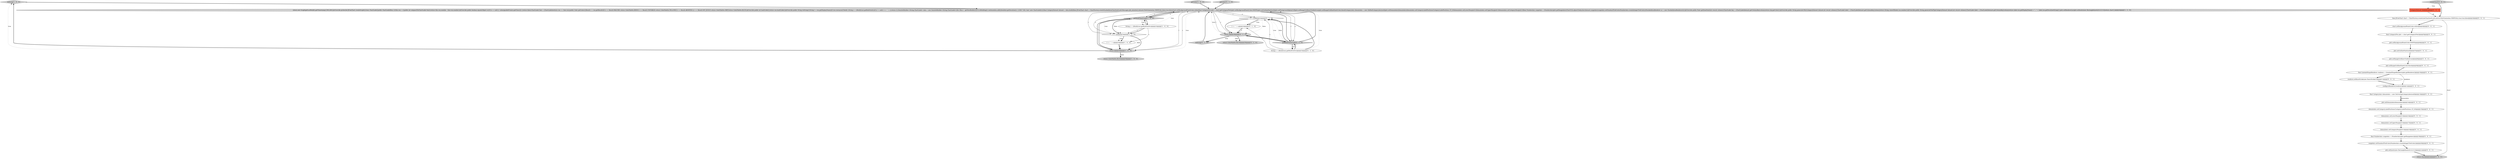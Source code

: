 digraph {
7 [style = filled, label = "toString['1', '0', '0']", fillcolor = lightgray, shape = diamond image = "AAA0AAABBB1BBB"];
0 [style = filled, label = "String s = ((Build)run).getBuiltOnStr()@@@33@@@['1', '0', '0']", fillcolor = white, shape = ellipse image = "AAA0AAABBB1BBB"];
2 [style = filled, label = "getBuildTimeGraph['1', '0', '0']", fillcolor = lightgray, shape = diamond image = "AAA0AAABBB1BBB"];
15 [style = filled, label = "toString['0', '1', '0']", fillcolor = lightgray, shape = diamond image = "AAA0AAABBB2BBB"];
35 [style = filled, label = "plot.setBackgroundPaint(Color.WHITE)@@@6@@@['0', '0', '1']", fillcolor = white, shape = ellipse image = "AAA0AAABBB3BBB"];
4 [style = filled, label = "l += ' ' + s@@@34@@@['1', '0', '0']", fillcolor = white, shape = ellipse image = "AAA0AAABBB1BBB"];
5 [style = filled, label = "s != null@@@34@@@['1', '0', '0']", fillcolor = white, shape = diamond image = "AAA0AAABBB1BBB"];
14 [style = filled, label = "getColor['0', '1', '0']", fillcolor = lightgray, shape = diamond image = "AAA0AAABBB2BBB"];
1 [style = filled, label = "return new Graph(getLastBuild().getTimestamp(),500,400){@Override protected JFreeChart createGraph(){class ChartLabel{public ChartLabel(Run r){this.run = r}public int compareTo(ChartLabel that){return this.run.number - that.run.number}@Override public boolean equals(Object o){if (o == null || !.isAssignableFrom(o.getClass())) {return false}ChartLabel that = (ChartLabel)oreturn run == that.run}public Color getColor(){Result r = run.getResult()if (r == Result.FAILURE) return ColorPalette.REDif (r == Result.UNSTABLE) return ColorPalette.YELLOWif (r == Result.ABORTED || r == Result.NOT_BUILT) return ColorPalette.GREYreturn ColorPalette.BLUE}@Override public int hashCode(){return run.hashCode()}@Override public String toString(){String l = run.getDisplayName()if (run instanceof Build) {String s = ((Build)run).getBuiltOnStr()if (s != null) l += ' ' + s}return l}}DataSetBuilder<String,ChartLabel> data = new DataSetBuilder<String,ChartLabel>()for (Run r : getNewBuilds()){if (r.isBuilding()) continuedata.add(((double)r.getDuration()) / (1000 * 60),\"min\",new ChartLabel(r))}final CategoryDataset dataset = data.build()final JFreeChart chart = ChartFactory.createStackedAreaChart(null,null,Messages.Job_minutes(),dataset,PlotOrientation.VERTICAL,false,true,false)chart.setBackgroundPaint(Color.white)final CategoryPlot plot = chart.getCategoryPlot()plot.setBackgroundPaint(Color.WHITE)plot.setOutlinePaint(null)plot.setForegroundAlpha(0.8f)plot.setRangeGridlinesVisible(true)plot.setRangeGridlinePaint(Color.black)CategoryAxis domainAxis = new ShiftedCategoryAxis(null)plot.setDomainAxis(domainAxis)domainAxis.setCategoryLabelPositions(CategoryLabelPositions.UP_90)domainAxis.setLowerMargin(0.0)domainAxis.setUpperMargin(0.0)domainAxis.setCategoryMargin(0.0)final NumberAxis rangeAxis = (NumberAxis)plot.getRangeAxis()ChartUtil.adjustChebyshev(dataset,rangeAxis)rangeAxis.setStandardTickUnits(NumberAxis.createIntegerTickUnits())StackedAreaRenderer ar = new StackedAreaRenderer2(){@Override public Paint getItemPaint(int row,int column){ChartLabel key = (ChartLabel)dataset.getColumnKey(column)return key.getColor()}@Override public String generateURL(CategoryDataset dataset,int row,int column){ChartLabel label = (ChartLabel)dataset.getColumnKey(column)return String.valueOf(label.run.number)}@Override public String generateToolTip(CategoryDataset dataset,int row,int column){ChartLabel label = (ChartLabel)dataset.getColumnKey(column)return label.run.getDisplayName() + \" : \" + label.run.getDurationString()}}plot.setRenderer(ar)plot.setInsets(new RectangleInsets(0,0,0,5.0))return chart}}@@@3@@@['1', '1', '0']", fillcolor = lightgray, shape = ellipse image = "AAA0AAABBB1BBB"];
31 [style = filled, label = "rangeAxis.setStandardTickUnits(NumberAxis.createIntegerTickUnits())@@@20@@@['0', '0', '1']", fillcolor = white, shape = ellipse image = "AAA0AAABBB3BBB"];
20 [style = filled, label = "chart.setBackgroundPaint(Color.white)@@@4@@@['0', '0', '1']", fillcolor = white, shape = ellipse image = "AAA0AAABBB3BBB"];
25 [style = filled, label = "domainAxis.setCategoryLabelPositions(CategoryLabelPositions.UP_90)@@@15@@@['0', '0', '1']", fillcolor = white, shape = ellipse image = "AAA0AAABBB3BBB"];
29 [style = filled, label = "createChart['0', '0', '1']", fillcolor = lightgray, shape = diamond image = "AAA0AAABBB3BBB"];
26 [style = filled, label = "domainAxis.setCategoryMargin(0.0)@@@18@@@['0', '0', '1']", fillcolor = white, shape = ellipse image = "AAA0AAABBB3BBB"];
27 [style = filled, label = "renderer.setBaseStroke(new BasicStroke(3))@@@11@@@['0', '0', '1']", fillcolor = white, shape = ellipse image = "AAA0AAABBB3BBB"];
36 [style = filled, label = "final CategoryPlot plot = chart.getCategoryPlot()@@@5@@@['0', '0', '1']", fillcolor = white, shape = ellipse image = "AAA0AAABBB3BBB"];
22 [style = filled, label = "configureRenderer(renderer)@@@12@@@['0', '0', '1']", fillcolor = white, shape = ellipse image = "AAA0AAABBB3BBB"];
10 [style = filled, label = "String s = ((Build)run).getBuiltOnStr()@@@33@@@['0', '1', '0']", fillcolor = white, shape = ellipse image = "AAA0AAABBB2BBB"];
24 [style = filled, label = "final NumberAxis rangeAxis = (NumberAxis)plot.getRangeAxis()@@@19@@@['0', '0', '1']", fillcolor = white, shape = ellipse image = "AAA0AAABBB3BBB"];
8 [style = filled, label = "return ColorPalette.BLUE@@@25@@@['1', '0', '0']", fillcolor = lightgray, shape = ellipse image = "AAA0AAABBB1BBB"];
12 [style = filled, label = "s != null@@@34@@@['0', '1', '0']", fillcolor = white, shape = diamond image = "AAA0AAABBB2BBB"];
28 [style = filled, label = "plot.setOutlinePaint(null)@@@7@@@['0', '0', '1']", fillcolor = white, shape = ellipse image = "AAA0AAABBB3BBB"];
16 [style = filled, label = "return ColorPalette.BLUE@@@25@@@['0', '1', '0']", fillcolor = lightgray, shape = ellipse image = "AAA0AAABBB2BBB"];
21 [style = filled, label = "final LineAndShapeRenderer renderer = (LineAndShapeRenderer)plot.getRenderer()@@@10@@@['0', '0', '1']", fillcolor = white, shape = ellipse image = "AAA0AAABBB3BBB"];
32 [style = filled, label = "plot.setRangeGridlinePaint(Color.black)@@@9@@@['0', '0', '1']", fillcolor = white, shape = ellipse image = "AAA0AAABBB3BBB"];
13 [style = filled, label = "l += ' ' + s@@@34@@@['0', '1', '0']", fillcolor = white, shape = ellipse image = "AAA0AAABBB2BBB"];
6 [style = filled, label = "getColor['1', '0', '0']", fillcolor = lightgray, shape = diamond image = "AAA0AAABBB1BBB"];
18 [style = filled, label = "domainAxis.setLowerMargin(0.0)@@@16@@@['0', '0', '1']", fillcolor = white, shape = ellipse image = "AAA0AAABBB3BBB"];
37 [style = filled, label = "plot.setDomainAxis(domainAxis)@@@14@@@['0', '0', '1']", fillcolor = white, shape = ellipse image = "AAA0AAABBB3BBB"];
34 [style = filled, label = "CategoryDataset ds@@@2@@@['0', '0', '1']", fillcolor = tomato, shape = box image = "AAA0AAABBB3BBB"];
11 [style = filled, label = "return l@@@36@@@['0', '1', '0']", fillcolor = lightgray, shape = ellipse image = "AAA0AAABBB2BBB"];
9 [style = filled, label = "getBuildTimeGraph['0', '1', '0']", fillcolor = lightgray, shape = diamond image = "AAA0AAABBB2BBB"];
33 [style = filled, label = "final JFreeChart chart = ChartFactory.createLineChart(null,null,null,ds,PlotOrientation.VERTICAL,true,true,false)@@@3@@@['0', '0', '1']", fillcolor = white, shape = ellipse image = "AAA0AAABBB3BBB"];
3 [style = filled, label = "return l@@@36@@@['1', '0', '0']", fillcolor = lightgray, shape = ellipse image = "AAA0AAABBB1BBB"];
23 [style = filled, label = "plot.setRangeGridlinesVisible(true)@@@8@@@['0', '0', '1']", fillcolor = white, shape = ellipse image = "AAA0AAABBB3BBB"];
17 [style = filled, label = "plot.setInsets(new RectangleInsets(0,0,0,5.0))@@@21@@@['0', '0', '1']", fillcolor = white, shape = ellipse image = "AAA0AAABBB3BBB"];
19 [style = filled, label = "domainAxis.setUpperMargin(0.0)@@@17@@@['0', '0', '1']", fillcolor = white, shape = ellipse image = "AAA0AAABBB3BBB"];
30 [style = filled, label = "return chart@@@22@@@['0', '0', '1']", fillcolor = lightgray, shape = ellipse image = "AAA0AAABBB3BBB"];
38 [style = filled, label = "final CategoryAxis domainAxis = new NoOverlapCategoryAxis(null)@@@13@@@['0', '0', '1']", fillcolor = white, shape = ellipse image = "AAA0AAABBB3BBB"];
1->2 [style = solid, label="r"];
0->4 [style = solid, label="s"];
23->32 [style = bold, label=""];
15->1 [style = bold, label=""];
5->3 [style = dotted, label="false"];
3->1 [style = dotted, label="true"];
2->5 [style = dotted, label="true"];
5->4 [style = dotted, label="true"];
11->16 [style = bold, label=""];
3->7 [style = bold, label=""];
1->11 [style = solid, label="l"];
9->10 [style = dotted, label="true"];
13->11 [style = bold, label=""];
11->1 [style = dotted, label="true"];
2->1 [style = bold, label=""];
2->5 [style = dotted, label="false"];
1->3 [style = solid, label="l"];
7->1 [style = bold, label=""];
4->3 [style = bold, label=""];
1->5 [style = solid, label="r"];
1->2 [style = bold, label=""];
36->35 [style = bold, label=""];
29->33 [style = bold, label=""];
0->5 [style = solid, label="s"];
9->12 [style = bold, label=""];
26->24 [style = bold, label=""];
0->1 [style = dotted, label="true"];
1->9 [style = bold, label=""];
33->20 [style = bold, label=""];
35->28 [style = bold, label=""];
12->13 [style = bold, label=""];
2->3 [style = bold, label=""];
10->12 [style = solid, label="s"];
31->17 [style = bold, label=""];
3->8 [style = bold, label=""];
1->9 [style = solid, label="r"];
19->26 [style = bold, label=""];
1->5 [style = solid, label="o"];
20->36 [style = bold, label=""];
3->7 [style = dotted, label="true"];
11->16 [style = dotted, label="false"];
9->10 [style = bold, label=""];
21->22 [style = solid, label="renderer"];
22->38 [style = bold, label=""];
1->3 [style = solid, label="r"];
10->13 [style = solid, label="s"];
10->1 [style = dotted, label="true"];
3->2 [style = bold, label=""];
38->37 [style = bold, label=""];
4->3 [style = solid, label="l"];
1->9 [style = solid, label="o"];
28->23 [style = bold, label=""];
12->11 [style = dotted, label="false"];
11->15 [style = bold, label=""];
25->18 [style = bold, label=""];
5->4 [style = bold, label=""];
29->34 [style = dotted, label="true"];
38->37 [style = solid, label="domainAxis"];
24->31 [style = bold, label=""];
1->2 [style = solid, label="o"];
1->11 [style = solid, label="r"];
1->12 [style = solid, label="o"];
11->15 [style = dotted, label="true"];
2->0 [style = bold, label=""];
5->3 [style = bold, label=""];
17->30 [style = bold, label=""];
6->1 [style = bold, label=""];
9->11 [style = bold, label=""];
2->5 [style = bold, label=""];
10->9 [style = bold, label=""];
12->13 [style = dotted, label="true"];
11->9 [style = bold, label=""];
33->30 [style = solid, label="chart"];
3->8 [style = dotted, label="false"];
32->21 [style = bold, label=""];
27->22 [style = bold, label=""];
10->12 [style = bold, label=""];
14->1 [style = bold, label=""];
34->33 [style = solid, label="ds"];
18->19 [style = bold, label=""];
21->27 [style = bold, label=""];
12->11 [style = bold, label=""];
1->12 [style = solid, label="r"];
2->0 [style = dotted, label="true"];
9->12 [style = dotted, label="true"];
0->2 [style = bold, label=""];
0->5 [style = bold, label=""];
9->12 [style = dotted, label="false"];
9->1 [style = bold, label=""];
37->25 [style = bold, label=""];
13->11 [style = solid, label="l"];
}
